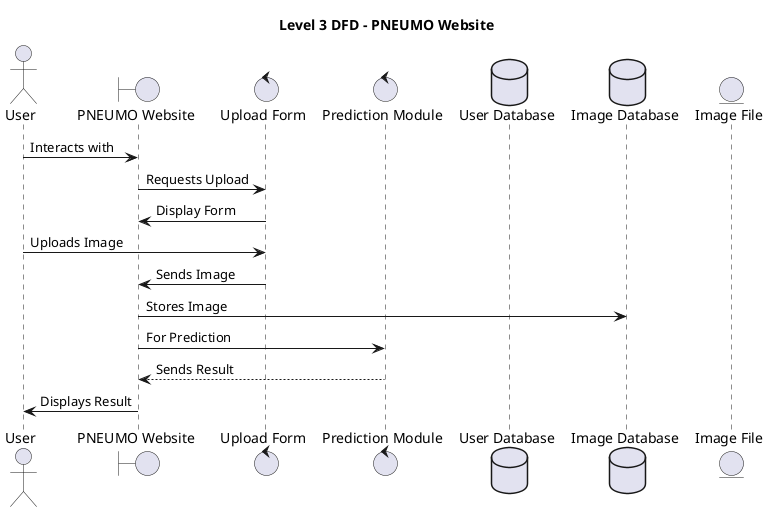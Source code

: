 @startuml dfd3

title Level 3 DFD - PNEUMO Website

actor User as User
boundary "PNEUMO Website" as Website
control "Upload Form" as UploadForm
control "Prediction Module" as PredictionModule
database "User Database" as UserDB
database "Image Database" as ImageDB
entity "Image File" as ImageFile

User -> Website : Interacts with
Website -> UploadForm : Requests Upload
UploadForm -> Website : Display Form
User -> UploadForm : Uploads Image
UploadForm -> Website : Sends Image
Website -> ImageDB : Stores Image
Website -> PredictionModule : For Prediction
PredictionModule --> Website : Sends Result
Website -> User : Displays Result

@enduml
